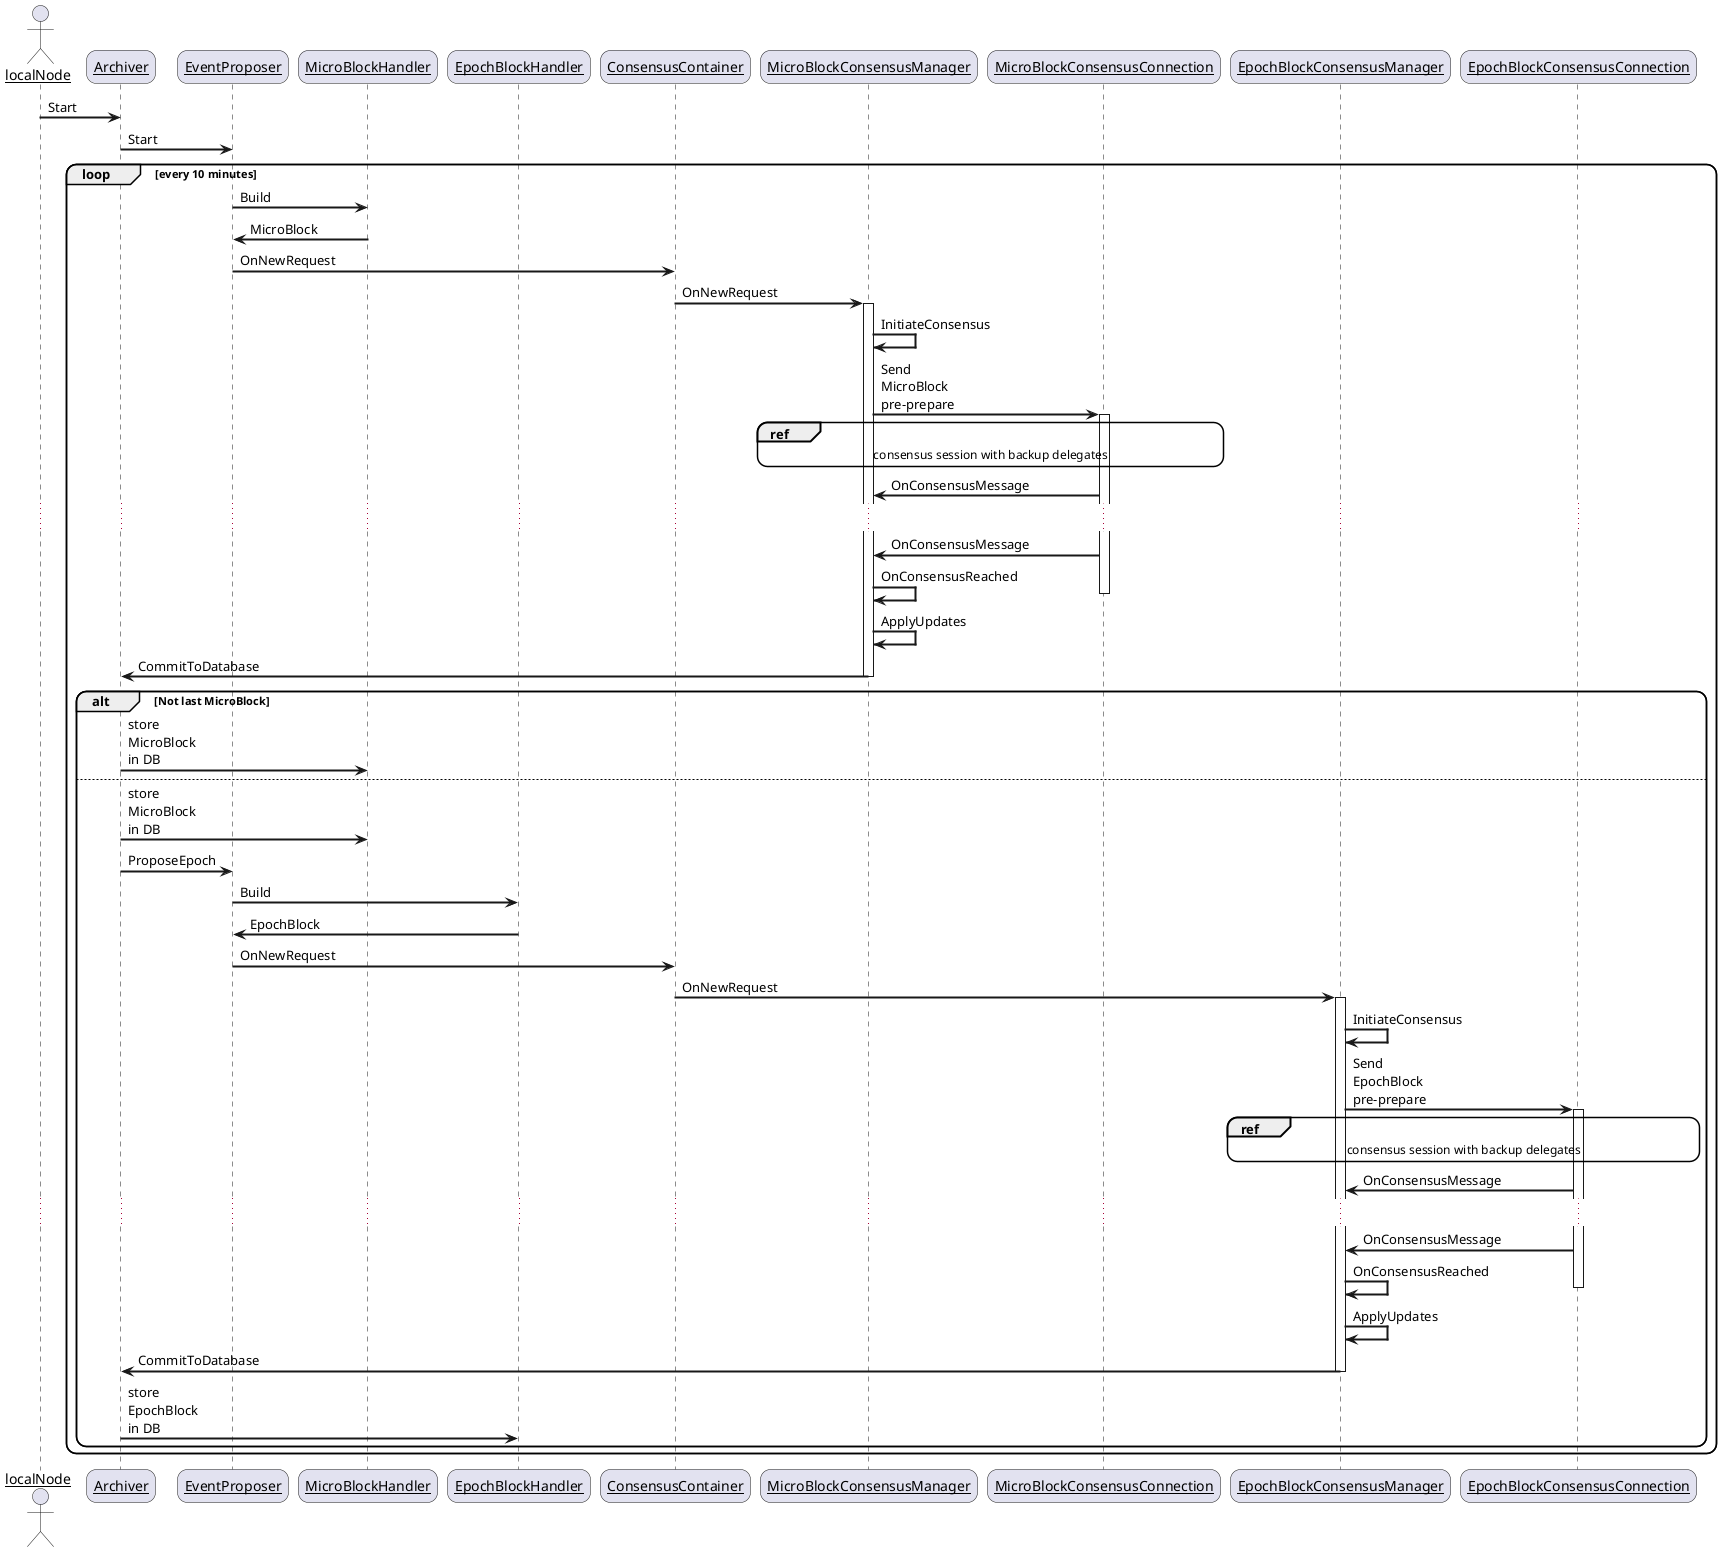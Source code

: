 @startuml
skinparam sequenceArrowThickness 2
skinparam roundcorner 20
skinparam maxmessagesize 60
skinparam sequenceParticipant underline

actor localNode as node
participant "Archiver" as ar
participant "EventProposer" as ep
participant "MicroBlockHandler" as mbh
participant "EpochBlockHandler" as ebh
participant "ConsensusContainer" as cc
participant "MicroBlockConsensusManager" as mbcm
participant "MicroBlockConsensusConnection" as mbcc
participant "EpochBlockConsensusManager" as ebcm
participant "EpochBlockConsensusConnection" as ebcc

node -> ar: Start
ar -> ep: Start

loop every 10 minutes
	ep -> mbh : Build
	mbh -> ep : MicroBlock
	ep -> cc : OnNewRequest
	'activate cc
	cc -> mbcm : OnNewRequest
	activate mbcm  
	mbcm -> mbcm : InitiateConsensus
	mbcm -> mbcc : Send MicroBlock pre-prepare
	activate mbcc 
	ref over mbcc, mbcm : consensus session with backup delegates
	mbcc -> mbcm : OnConsensusMessage
	...
	mbcc -> mbcm : OnConsensusMessage
	mbcm -> mbcm : OnConsensusReached
	deactivate mbcc	
	mbcm -> mbcm : ApplyUpdates
	mbcm -> ar :  CommitToDatabase	
	deactivate mbcm
	'deactivate cc
	
	alt Not last MicroBlock
		ar -> mbh : store MicroBlock in DB
	else
		ar -> mbh : store MicroBlock in DB
		ar -> ep : ProposeEpoch
		
		ep -> ebh : Build
		ebh -> ep : EpochBlock
		ep -> cc : OnNewRequest
	'activate cc
		cc -> ebcm : OnNewRequest
		activate ebcm
		ebcm -> ebcm : InitiateConsensus
		ebcm -> ebcc : Send EpochBlock pre-prepare
		activate ebcc 
		ref over ebcc, ebcm : consensus session with backup delegates
		ebcc -> ebcm : OnConsensusMessage
		...
		ebcc -> ebcm : OnConsensusMessage
		ebcm -> ebcm : OnConsensusReached
		deactivate ebcc
		ebcm -> ebcm : ApplyUpdates
		ebcm -> ar :  CommitToDatabase
		deactivate ebcm
		ar -> ebh : store EpochBlock in DB
	end
end
@enduml

